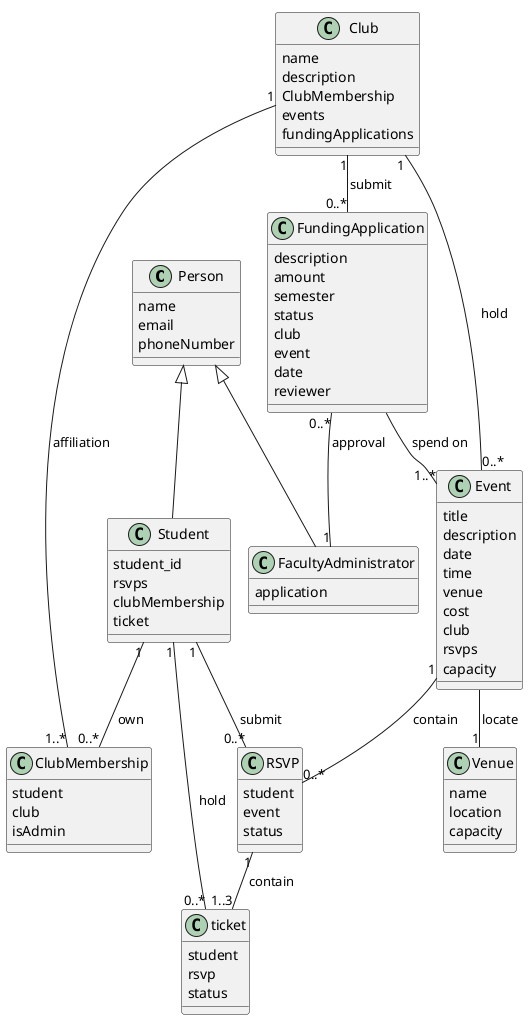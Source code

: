 @startuml
!pragma layout smetana
class Person{
    name
    email
    phoneNumber
}

class Student{
    student_id
    rsvps
    clubMembership
    ticket
}

class ClubMembership{
    student
    club
    isAdmin
}


class FacultyAdministrator{
    application
}

class Club{
    name
    description
    ClubMembership
    events
    fundingApplications
}

class Venue{
    name
    location
    capacity
}

class Event{
    title
    description
    date
    time
    venue
    cost
    club
    rsvps
    capacity
}

class FundingApplication{
    description
    amount
    semester
    status
    club
    event
    date
    reviewer
}

class RSVP{
    student
    event
    status
}

class ticket{
    student
    rsvp
    status
}
Person <|-- Student
Person <|-- FacultyAdministrator
FundingApplication "0..*"--"1" FacultyAdministrator: approval 
Club "1" -- "0..*" Event : hold 
Event  -- "1" Venue : locate 
Student "1" -- "0..*" RSVP : submit 
Event "1" -- "0..*" RSVP : contain 
Club "1"--"0..*" FundingApplication : submit 
FundingApplication  -- "1..*" Event : spend on 
RSVP "1"--"1..3" ticket : contain >
Student "1" -- "0..*" ticket: hold >
Club "1" -- "1..*" ClubMembership :affiliation
Student "1"--"0..*" ClubMembership :own
@enduml